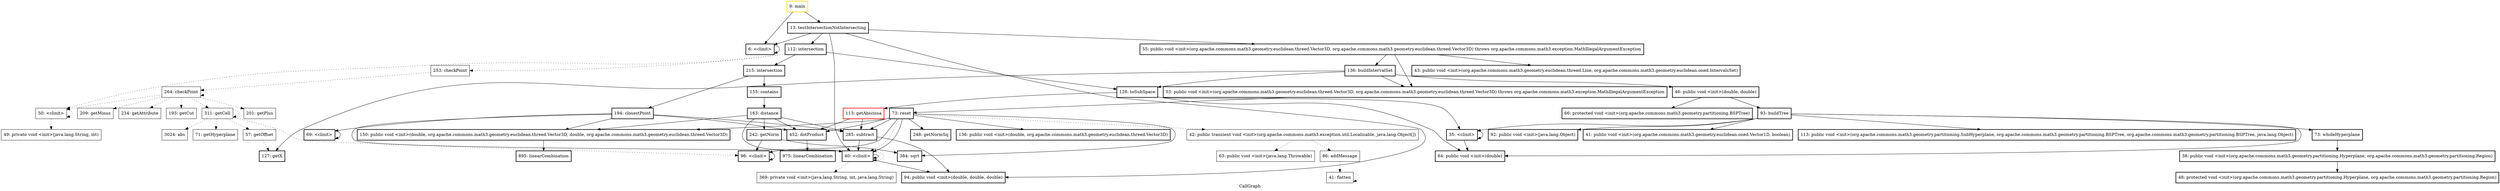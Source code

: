 digraph "CallGraph" {
    label="CallGraph";
node [shape=box];
"9: main" [color=gold] [style=bold]
"113: getAbscissa" [color=red] [style=bold]
"6: <clinit>" [style=bold]
"13: testIntersectionNotIntersecting" [style=bold]
"40: <clinit>" [style=bold]
"112: intersection" [style=bold]
"55: public void <init>(org.apache.commons.math3.geometry.euclidean.threed.Vector3D, org.apache.commons.math3.geometry.euclidean.threed.Vector3D) throws org.apache.commons.math3.exception.MathIllegalArgumentException" [style=bold]
"94: public void <init>(double, double, double)" [style=bold]
"50: <clinit>"
"253: checkPoint"
"128: toSubSpace" [style=bold]
"215: intersection" [style=bold]
"136: buildIntervalSet" [style=bold]
"43: public void <init>(org.apache.commons.math3.geometry.euclidean.threed.Line, org.apache.commons.math3.geometry.euclidean.oned.IntervalsSet)" [style=bold]
"53: public void <init>(org.apache.commons.math3.geometry.euclidean.threed.Vector3D, org.apache.commons.math3.geometry.euclidean.threed.Vector3D) throws org.apache.commons.math3.exception.MathIllegalArgumentException" [style=bold]
"49: private void <init>(java.lang.String, int)"
"264: checkPoint"
"35: <clinit>" [style=bold]
"64: public void <init>(double)" [style=bold]
"194: closestPoint" [style=bold]
"155: contains" [style=bold]
"46: public void <init>(double, double)" [style=bold]
"127: getX" [style=bold]
"73: reset" [style=bold]
"201: getPlus"
"209: getMinus"
"234: getAttribute"
"193: getCut"
"311: getCell"
"285: subtract" [style=bold]
"452: dotProduct" [style=bold]
"69: <clinit>" [style=bold]
"150: public void <init>(double, org.apache.commons.math3.geometry.euclidean.threed.Vector3D, double, org.apache.commons.math3.geometry.euclidean.threed.Vector3D)" [style=bold]
"163: distance" [style=bold]
"93: buildTree" [style=bold]
"66: protected void <init>(org.apache.commons.math3.geometry.partitioning.BSPTree)" [style=bold]
"40: <clinit>"
"136: public void <init>(double, org.apache.commons.math3.geometry.euclidean.threed.Vector3D)" [style=bold]
"42: public transient void <init>(org.apache.commons.math3.exception.util.Localizable, java.lang.Object[])"
"248: getNormSq" [style=bold]
"96: <clinit>" [style=bold]
"384: sqrt" [style=bold]
"57: getOffset"
"71: getHyperplane"
"3024: abs"
"975: linearCombination" [style=bold]
"895: linearCombination" [style=bold]
"242: getNorm" [style=bold]
"113: public void <init>(org.apache.commons.math3.geometry.partitioning.SubHyperplane, org.apache.commons.math3.geometry.partitioning.BSPTree, org.apache.commons.math3.geometry.partitioning.BSPTree, java.lang.Object)" [style=bold]
"92: public void <init>(java.lang.Object)" [style=bold]
"73: wholeHyperplane" [style=bold]
"41: public void <init>(org.apache.commons.math3.geometry.euclidean.oned.Vector1D, boolean)" [style=bold]
"369: private void <init>(java.lang.String, int, java.lang.String)"
"86: addMessage"
"63: public void <init>(java.lang.Throwable)"
"38: public void <init>(org.apache.commons.math3.geometry.partitioning.Hyperplane, org.apache.commons.math3.geometry.partitioning.Region)" [style=bold]
"41: flatten"
"48: protected void <init>(org.apache.commons.math3.geometry.partitioning.Hyperplane, org.apache.commons.math3.geometry.partitioning.Region)" [style=bold]
"9: main"->"6: <clinit>";

"9: main"->"13: testIntersectionNotIntersecting";

"6: <clinit>"->"6: <clinit>";

"13: testIntersectionNotIntersecting"->"40: <clinit>";

"13: testIntersectionNotIntersecting"->"112: intersection";

"13: testIntersectionNotIntersecting"->"55: public void <init>(org.apache.commons.math3.geometry.euclidean.threed.Vector3D, org.apache.commons.math3.geometry.euclidean.threed.Vector3D) throws org.apache.commons.math3.exception.MathIllegalArgumentException";

"13: testIntersectionNotIntersecting"->"94: public void <init>(double, double, double)";

"13: testIntersectionNotIntersecting"->"6: <clinit>";

"40: <clinit>"->"40: <clinit>";

"40: <clinit>"->"94: public void <init>(double, double, double)";

"112: intersection"->"50: <clinit>" [style=dotted];

"112: intersection"->"253: checkPoint" [style=dotted];

"112: intersection"->"128: toSubSpace";

"112: intersection"->"215: intersection";

"55: public void <init>(org.apache.commons.math3.geometry.euclidean.threed.Vector3D, org.apache.commons.math3.geometry.euclidean.threed.Vector3D) throws org.apache.commons.math3.exception.MathIllegalArgumentException"->"136: buildIntervalSet";

"55: public void <init>(org.apache.commons.math3.geometry.euclidean.threed.Vector3D, org.apache.commons.math3.geometry.euclidean.threed.Vector3D) throws org.apache.commons.math3.exception.MathIllegalArgumentException"->"43: public void <init>(org.apache.commons.math3.geometry.euclidean.threed.Line, org.apache.commons.math3.geometry.euclidean.oned.IntervalsSet)";

"55: public void <init>(org.apache.commons.math3.geometry.euclidean.threed.Vector3D, org.apache.commons.math3.geometry.euclidean.threed.Vector3D) throws org.apache.commons.math3.exception.MathIllegalArgumentException"->"53: public void <init>(org.apache.commons.math3.geometry.euclidean.threed.Vector3D, org.apache.commons.math3.geometry.euclidean.threed.Vector3D) throws org.apache.commons.math3.exception.MathIllegalArgumentException";

"50: <clinit>"->"50: <clinit>" [style=dotted];

"50: <clinit>"->"49: private void <init>(java.lang.String, int)" [style=dotted];

"253: checkPoint"->"264: checkPoint" [style=dotted];

"128: toSubSpace"->"35: <clinit>";

"128: toSubSpace"->"64: public void <init>(double)";

"128: toSubSpace"->"113: getAbscissa";

"215: intersection"->"194: closestPoint";

"215: intersection"->"155: contains";

"136: buildIntervalSet"->"53: public void <init>(org.apache.commons.math3.geometry.euclidean.threed.Vector3D, org.apache.commons.math3.geometry.euclidean.threed.Vector3D) throws org.apache.commons.math3.exception.MathIllegalArgumentException";

"136: buildIntervalSet"->"46: public void <init>(double, double)";

"136: buildIntervalSet"->"127: getX";

"136: buildIntervalSet"->"128: toSubSpace";

"53: public void <init>(org.apache.commons.math3.geometry.euclidean.threed.Vector3D, org.apache.commons.math3.geometry.euclidean.threed.Vector3D) throws org.apache.commons.math3.exception.MathIllegalArgumentException"->"73: reset";

"264: checkPoint"->"50: <clinit>" [style=dotted];

"264: checkPoint"->"264: checkPoint" [style=dotted];

"264: checkPoint"->"201: getPlus" [style=dotted];

"264: checkPoint"->"209: getMinus" [style=dotted];

"264: checkPoint"->"234: getAttribute" [style=dotted];

"264: checkPoint"->"193: getCut" [style=dotted];

"264: checkPoint"->"311: getCell" [style=dotted];

"35: <clinit>"->"35: <clinit>";

"35: <clinit>"->"64: public void <init>(double)";

"113: getAbscissa"->"285: subtract";

"113: getAbscissa"->"452: dotProduct";

"194: closestPoint"->"69: <clinit>";

"194: closestPoint"->"150: public void <init>(double, org.apache.commons.math3.geometry.euclidean.threed.Vector3D, double, org.apache.commons.math3.geometry.euclidean.threed.Vector3D)";

"194: closestPoint"->"452: dotProduct";

"194: closestPoint"->"285: subtract";

"194: closestPoint"->"40: <clinit>";

"155: contains"->"163: distance";

"46: public void <init>(double, double)"->"93: buildTree";

"46: public void <init>(double, double)"->"66: protected void <init>(org.apache.commons.math3.geometry.partitioning.BSPTree)";

"73: reset"->"40: <clinit>" [style=dotted];

"73: reset"->"150: public void <init>(double, org.apache.commons.math3.geometry.euclidean.threed.Vector3D, double, org.apache.commons.math3.geometry.euclidean.threed.Vector3D)";

"73: reset"->"452: dotProduct";

"73: reset"->"136: public void <init>(double, org.apache.commons.math3.geometry.euclidean.threed.Vector3D)";

"73: reset"->"42: public transient void <init>(org.apache.commons.math3.exception.util.Localizable, java.lang.Object[])" [style=dotted];

"73: reset"->"248: getNormSq";

"73: reset"->"285: subtract";

"73: reset"->"40: <clinit>";

"73: reset"->"96: <clinit>";

"73: reset"->"384: sqrt";

"311: getCell"->"96: <clinit>" [style=dotted];

"311: getCell"->"311: getCell" [style=dotted];

"311: getCell"->"57: getOffset" [style=dotted];

"311: getCell"->"71: getHyperplane" [style=dotted];

"311: getCell"->"3024: abs" [style=dotted];

"285: subtract"->"40: <clinit>";

"285: subtract"->"94: public void <init>(double, double, double)";

"452: dotProduct"->"975: linearCombination";

"69: <clinit>"->"69: <clinit>";

"150: public void <init>(double, org.apache.commons.math3.geometry.euclidean.threed.Vector3D, double, org.apache.commons.math3.geometry.euclidean.threed.Vector3D)"->"895: linearCombination";

"163: distance"->"40: <clinit>";

"163: distance"->"242: getNorm";

"163: distance"->"150: public void <init>(double, org.apache.commons.math3.geometry.euclidean.threed.Vector3D, double, org.apache.commons.math3.geometry.euclidean.threed.Vector3D)";

"163: distance"->"452: dotProduct";

"163: distance"->"285: subtract";

"93: buildTree"->"113: public void <init>(org.apache.commons.math3.geometry.partitioning.SubHyperplane, org.apache.commons.math3.geometry.partitioning.BSPTree, org.apache.commons.math3.geometry.partitioning.BSPTree, java.lang.Object)";

"93: buildTree"->"92: public void <init>(java.lang.Object)";

"93: buildTree"->"73: wholeHyperplane";

"93: buildTree"->"41: public void <init>(org.apache.commons.math3.geometry.euclidean.oned.Vector1D, boolean)";

"93: buildTree"->"64: public void <init>(double)";

"93: buildTree"->"35: <clinit>";

"40: <clinit>"->"40: <clinit>" [style=dotted];

"40: <clinit>"->"369: private void <init>(java.lang.String, int, java.lang.String)" [style=dotted];

"42: public transient void <init>(org.apache.commons.math3.exception.util.Localizable, java.lang.Object[])"->"86: addMessage" [style=dotted];

"42: public transient void <init>(org.apache.commons.math3.exception.util.Localizable, java.lang.Object[])"->"63: public void <init>(java.lang.Throwable)" [style=dotted];

"96: <clinit>"->"96: <clinit>";

"57: getOffset"->"127: getX" [style=dotted];

"242: getNorm"->"96: <clinit>";

"242: getNorm"->"384: sqrt";

"73: wholeHyperplane"->"38: public void <init>(org.apache.commons.math3.geometry.partitioning.Hyperplane, org.apache.commons.math3.geometry.partitioning.Region)";

"86: addMessage"->"41: flatten" [style=dotted];

"38: public void <init>(org.apache.commons.math3.geometry.partitioning.Hyperplane, org.apache.commons.math3.geometry.partitioning.Region)"->"48: protected void <init>(org.apache.commons.math3.geometry.partitioning.Hyperplane, org.apache.commons.math3.geometry.partitioning.Region)";

"41: flatten"->"41: flatten" [style=dotted];

}